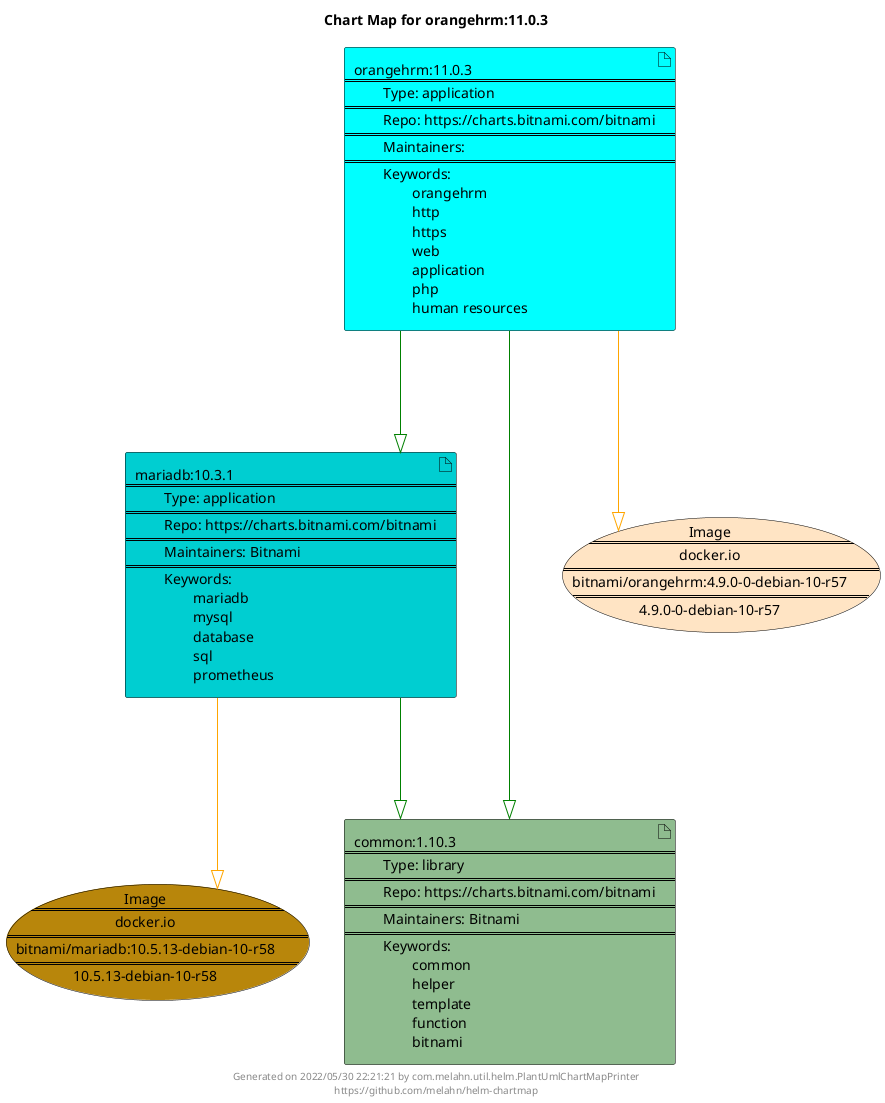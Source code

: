 @startuml
skinparam linetype ortho
skinparam backgroundColor white
skinparam usecaseBorderColor black
skinparam usecaseArrowColor LightSlateGray
skinparam artifactBorderColor black
skinparam artifactArrowColor LightSlateGray

title Chart Map for orangehrm:11.0.3

'There are 3 referenced Helm Charts
artifact "mariadb:10.3.1\n====\n\tType: application\n====\n\tRepo: https://charts.bitnami.com/bitnami\n====\n\tMaintainers: Bitnami\n====\n\tKeywords: \n\t\tmariadb\n\t\tmysql\n\t\tdatabase\n\t\tsql\n\t\tprometheus" as mariadb_10_3_1 #DarkTurquoise
artifact "orangehrm:11.0.3\n====\n\tType: application\n====\n\tRepo: https://charts.bitnami.com/bitnami\n====\n\tMaintainers: \n====\n\tKeywords: \n\t\torangehrm\n\t\thttp\n\t\thttps\n\t\tweb\n\t\tapplication\n\t\tphp\n\t\thuman resources" as orangehrm_11_0_3 #Cyan
artifact "common:1.10.3\n====\n\tType: library\n====\n\tRepo: https://charts.bitnami.com/bitnami\n====\n\tMaintainers: Bitnami\n====\n\tKeywords: \n\t\tcommon\n\t\thelper\n\t\ttemplate\n\t\tfunction\n\t\tbitnami" as common_1_10_3 #DarkSeaGreen

'There are 2 referenced Docker Images
usecase "Image\n====\ndocker.io\n====\nbitnami/mariadb:10.5.13-debian-10-r58\n====\n10.5.13-debian-10-r58" as docker_io_bitnami_mariadb_10_5_13_debian_10_r58 #DarkGoldenRod
usecase "Image\n====\ndocker.io\n====\nbitnami/orangehrm:4.9.0-0-debian-10-r57\n====\n4.9.0-0-debian-10-r57" as docker_io_bitnami_orangehrm_4_9_0_0_debian_10_r57 #Bisque

'Chart Dependencies
orangehrm_11_0_3--[#green]-|>common_1_10_3
orangehrm_11_0_3--[#green]-|>mariadb_10_3_1
mariadb_10_3_1--[#green]-|>common_1_10_3
mariadb_10_3_1--[#orange]-|>docker_io_bitnami_mariadb_10_5_13_debian_10_r58
orangehrm_11_0_3--[#orange]-|>docker_io_bitnami_orangehrm_4_9_0_0_debian_10_r57

center footer Generated on 2022/05/30 22:21:21 by com.melahn.util.helm.PlantUmlChartMapPrinter\nhttps://github.com/melahn/helm-chartmap
@enduml
